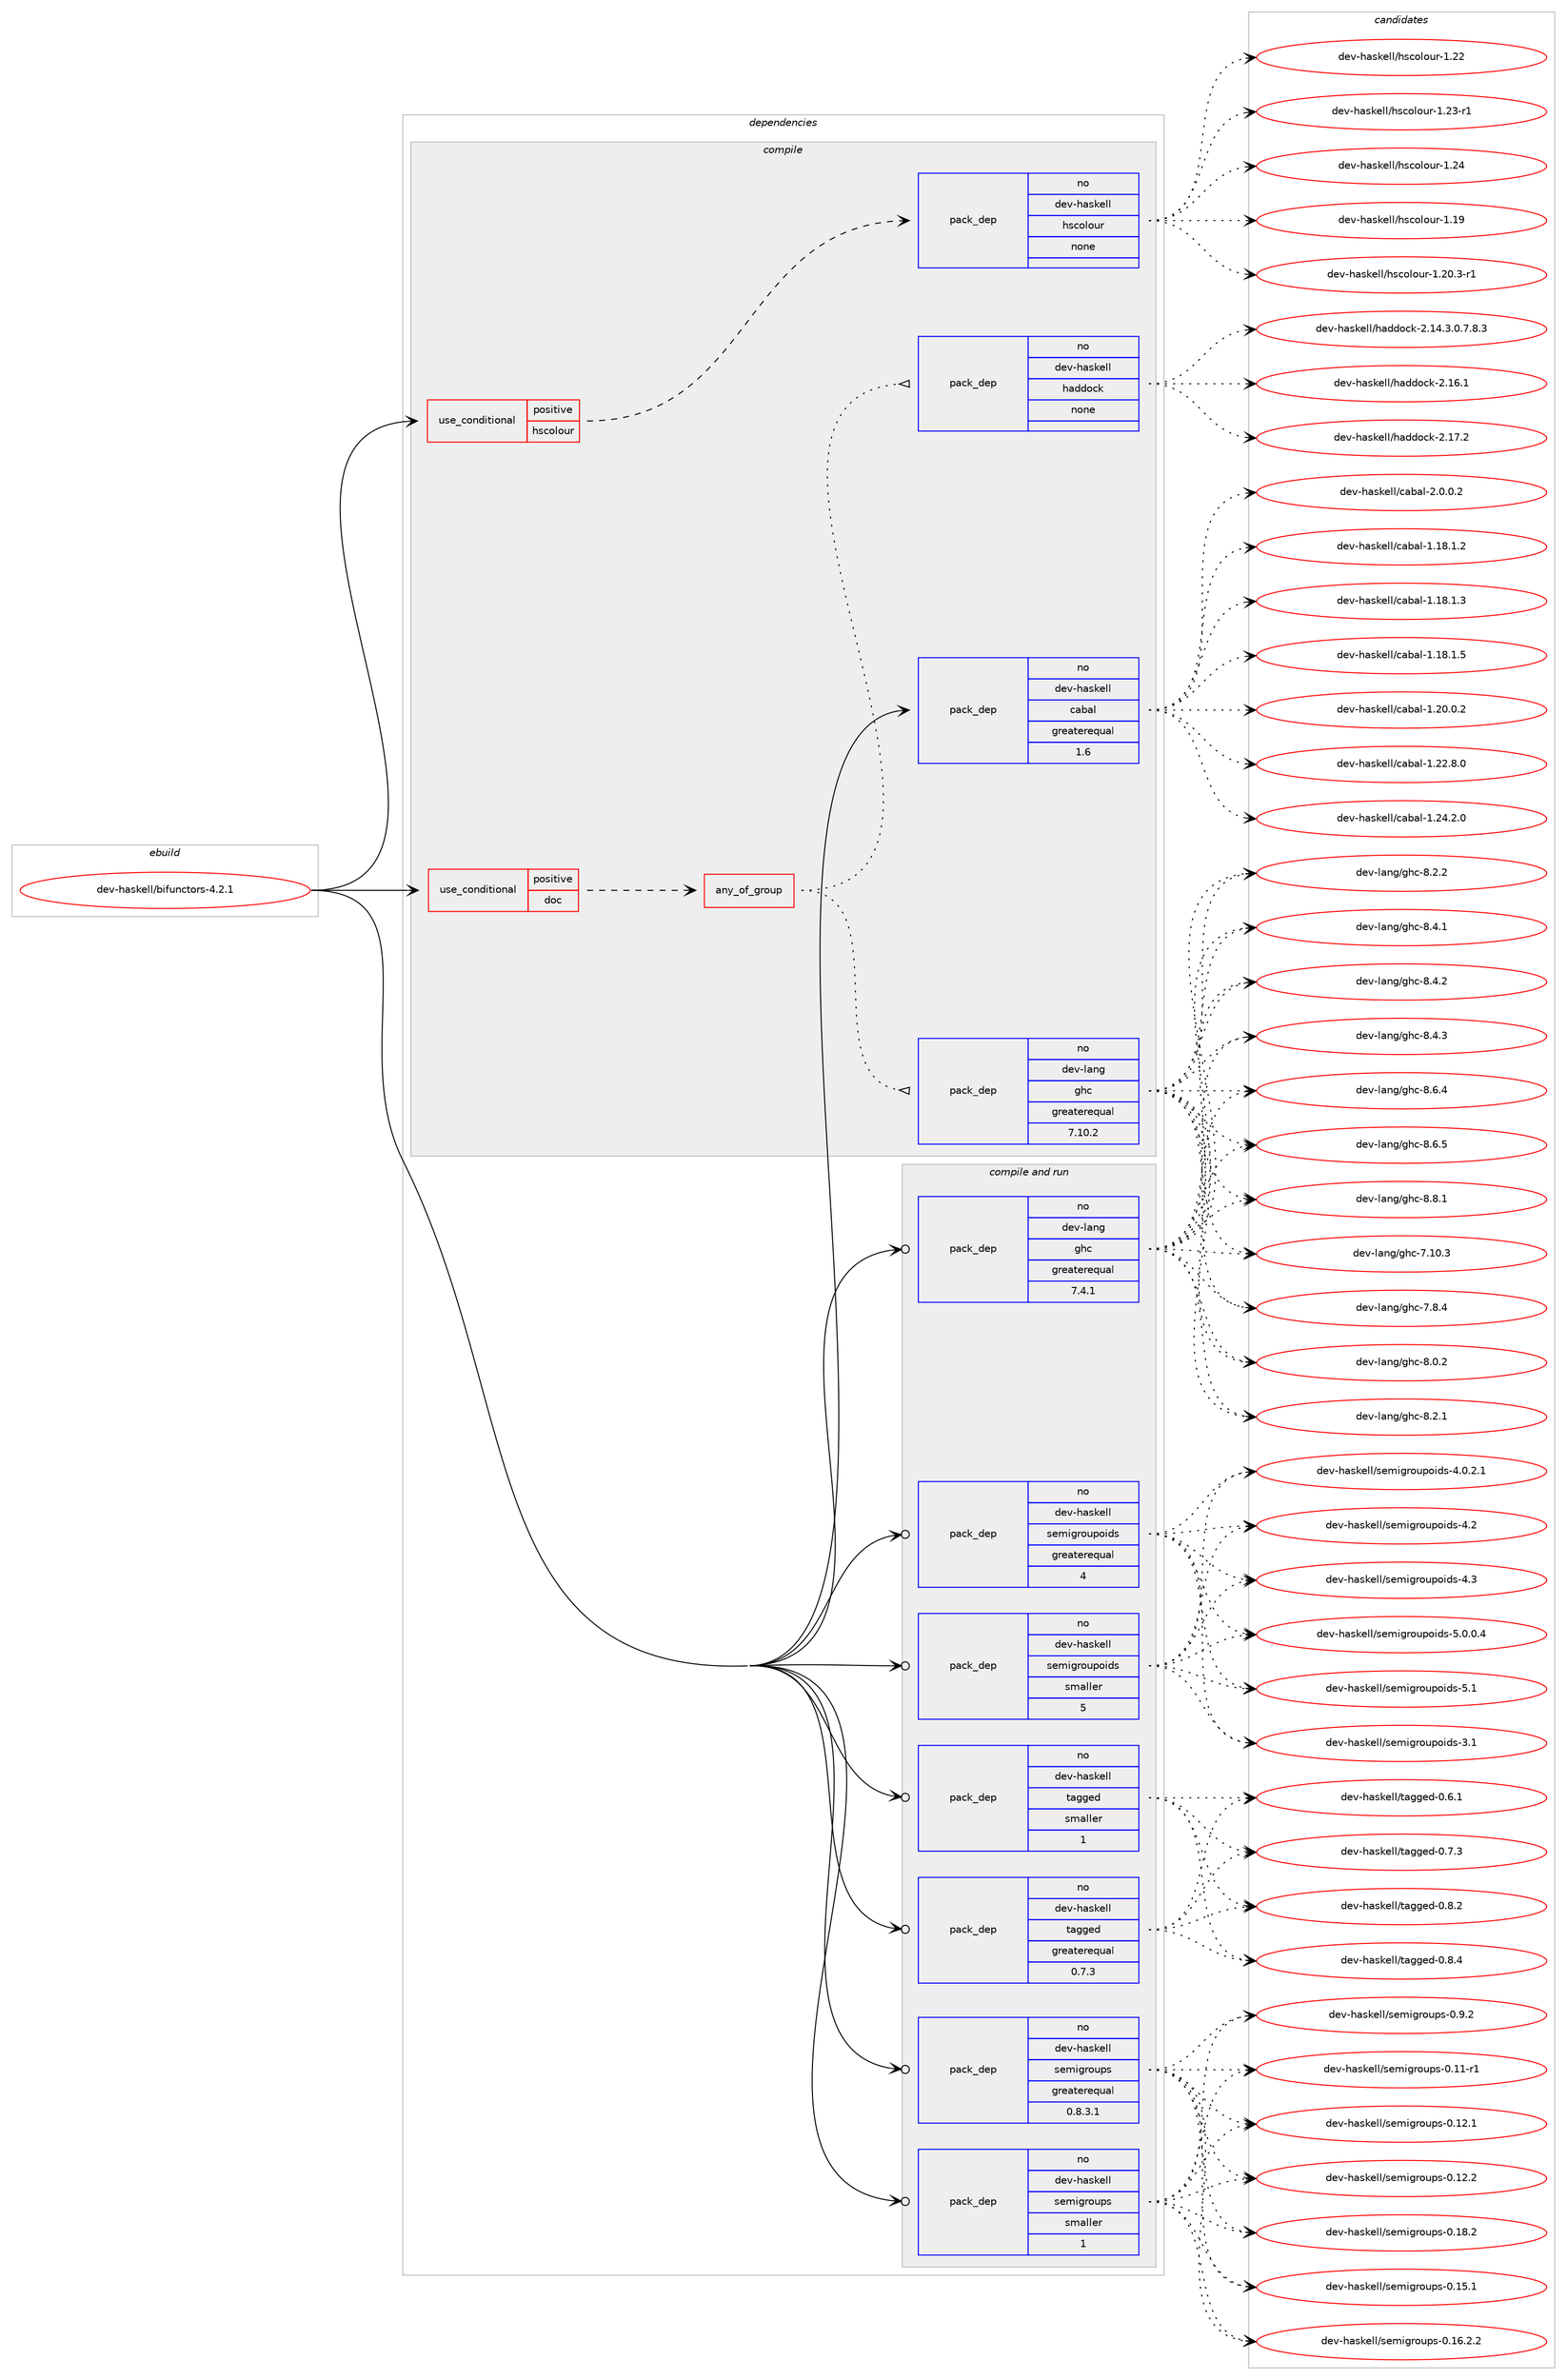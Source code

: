 digraph prolog {

# *************
# Graph options
# *************

newrank=true;
concentrate=true;
compound=true;
graph [rankdir=LR,fontname=Helvetica,fontsize=10,ranksep=1.5];#, ranksep=2.5, nodesep=0.2];
edge  [arrowhead=vee];
node  [fontname=Helvetica,fontsize=10];

# **********
# The ebuild
# **********

subgraph cluster_leftcol {
color=gray;
rank=same;
label=<<i>ebuild</i>>;
id [label="dev-haskell/bifunctors-4.2.1", color=red, width=4, href="../dev-haskell/bifunctors-4.2.1.svg"];
}

# ****************
# The dependencies
# ****************

subgraph cluster_midcol {
color=gray;
label=<<i>dependencies</i>>;
subgraph cluster_compile {
fillcolor="#eeeeee";
style=filled;
label=<<i>compile</i>>;
subgraph cond124864 {
dependency527137 [label=<<TABLE BORDER="0" CELLBORDER="1" CELLSPACING="0" CELLPADDING="4"><TR><TD ROWSPAN="3" CELLPADDING="10">use_conditional</TD></TR><TR><TD>positive</TD></TR><TR><TD>doc</TD></TR></TABLE>>, shape=none, color=red];
subgraph any9527 {
dependency527138 [label=<<TABLE BORDER="0" CELLBORDER="1" CELLSPACING="0" CELLPADDING="4"><TR><TD CELLPADDING="10">any_of_group</TD></TR></TABLE>>, shape=none, color=red];subgraph pack392389 {
dependency527139 [label=<<TABLE BORDER="0" CELLBORDER="1" CELLSPACING="0" CELLPADDING="4" WIDTH="220"><TR><TD ROWSPAN="6" CELLPADDING="30">pack_dep</TD></TR><TR><TD WIDTH="110">no</TD></TR><TR><TD>dev-haskell</TD></TR><TR><TD>haddock</TD></TR><TR><TD>none</TD></TR><TR><TD></TD></TR></TABLE>>, shape=none, color=blue];
}
dependency527138:e -> dependency527139:w [weight=20,style="dotted",arrowhead="oinv"];
subgraph pack392390 {
dependency527140 [label=<<TABLE BORDER="0" CELLBORDER="1" CELLSPACING="0" CELLPADDING="4" WIDTH="220"><TR><TD ROWSPAN="6" CELLPADDING="30">pack_dep</TD></TR><TR><TD WIDTH="110">no</TD></TR><TR><TD>dev-lang</TD></TR><TR><TD>ghc</TD></TR><TR><TD>greaterequal</TD></TR><TR><TD>7.10.2</TD></TR></TABLE>>, shape=none, color=blue];
}
dependency527138:e -> dependency527140:w [weight=20,style="dotted",arrowhead="oinv"];
}
dependency527137:e -> dependency527138:w [weight=20,style="dashed",arrowhead="vee"];
}
id:e -> dependency527137:w [weight=20,style="solid",arrowhead="vee"];
subgraph cond124865 {
dependency527141 [label=<<TABLE BORDER="0" CELLBORDER="1" CELLSPACING="0" CELLPADDING="4"><TR><TD ROWSPAN="3" CELLPADDING="10">use_conditional</TD></TR><TR><TD>positive</TD></TR><TR><TD>hscolour</TD></TR></TABLE>>, shape=none, color=red];
subgraph pack392391 {
dependency527142 [label=<<TABLE BORDER="0" CELLBORDER="1" CELLSPACING="0" CELLPADDING="4" WIDTH="220"><TR><TD ROWSPAN="6" CELLPADDING="30">pack_dep</TD></TR><TR><TD WIDTH="110">no</TD></TR><TR><TD>dev-haskell</TD></TR><TR><TD>hscolour</TD></TR><TR><TD>none</TD></TR><TR><TD></TD></TR></TABLE>>, shape=none, color=blue];
}
dependency527141:e -> dependency527142:w [weight=20,style="dashed",arrowhead="vee"];
}
id:e -> dependency527141:w [weight=20,style="solid",arrowhead="vee"];
subgraph pack392392 {
dependency527143 [label=<<TABLE BORDER="0" CELLBORDER="1" CELLSPACING="0" CELLPADDING="4" WIDTH="220"><TR><TD ROWSPAN="6" CELLPADDING="30">pack_dep</TD></TR><TR><TD WIDTH="110">no</TD></TR><TR><TD>dev-haskell</TD></TR><TR><TD>cabal</TD></TR><TR><TD>greaterequal</TD></TR><TR><TD>1.6</TD></TR></TABLE>>, shape=none, color=blue];
}
id:e -> dependency527143:w [weight=20,style="solid",arrowhead="vee"];
}
subgraph cluster_compileandrun {
fillcolor="#eeeeee";
style=filled;
label=<<i>compile and run</i>>;
subgraph pack392393 {
dependency527144 [label=<<TABLE BORDER="0" CELLBORDER="1" CELLSPACING="0" CELLPADDING="4" WIDTH="220"><TR><TD ROWSPAN="6" CELLPADDING="30">pack_dep</TD></TR><TR><TD WIDTH="110">no</TD></TR><TR><TD>dev-haskell</TD></TR><TR><TD>semigroupoids</TD></TR><TR><TD>greaterequal</TD></TR><TR><TD>4</TD></TR></TABLE>>, shape=none, color=blue];
}
id:e -> dependency527144:w [weight=20,style="solid",arrowhead="odotvee"];
subgraph pack392394 {
dependency527145 [label=<<TABLE BORDER="0" CELLBORDER="1" CELLSPACING="0" CELLPADDING="4" WIDTH="220"><TR><TD ROWSPAN="6" CELLPADDING="30">pack_dep</TD></TR><TR><TD WIDTH="110">no</TD></TR><TR><TD>dev-haskell</TD></TR><TR><TD>semigroupoids</TD></TR><TR><TD>smaller</TD></TR><TR><TD>5</TD></TR></TABLE>>, shape=none, color=blue];
}
id:e -> dependency527145:w [weight=20,style="solid",arrowhead="odotvee"];
subgraph pack392395 {
dependency527146 [label=<<TABLE BORDER="0" CELLBORDER="1" CELLSPACING="0" CELLPADDING="4" WIDTH="220"><TR><TD ROWSPAN="6" CELLPADDING="30">pack_dep</TD></TR><TR><TD WIDTH="110">no</TD></TR><TR><TD>dev-haskell</TD></TR><TR><TD>semigroups</TD></TR><TR><TD>greaterequal</TD></TR><TR><TD>0.8.3.1</TD></TR></TABLE>>, shape=none, color=blue];
}
id:e -> dependency527146:w [weight=20,style="solid",arrowhead="odotvee"];
subgraph pack392396 {
dependency527147 [label=<<TABLE BORDER="0" CELLBORDER="1" CELLSPACING="0" CELLPADDING="4" WIDTH="220"><TR><TD ROWSPAN="6" CELLPADDING="30">pack_dep</TD></TR><TR><TD WIDTH="110">no</TD></TR><TR><TD>dev-haskell</TD></TR><TR><TD>semigroups</TD></TR><TR><TD>smaller</TD></TR><TR><TD>1</TD></TR></TABLE>>, shape=none, color=blue];
}
id:e -> dependency527147:w [weight=20,style="solid",arrowhead="odotvee"];
subgraph pack392397 {
dependency527148 [label=<<TABLE BORDER="0" CELLBORDER="1" CELLSPACING="0" CELLPADDING="4" WIDTH="220"><TR><TD ROWSPAN="6" CELLPADDING="30">pack_dep</TD></TR><TR><TD WIDTH="110">no</TD></TR><TR><TD>dev-haskell</TD></TR><TR><TD>tagged</TD></TR><TR><TD>greaterequal</TD></TR><TR><TD>0.7.3</TD></TR></TABLE>>, shape=none, color=blue];
}
id:e -> dependency527148:w [weight=20,style="solid",arrowhead="odotvee"];
subgraph pack392398 {
dependency527149 [label=<<TABLE BORDER="0" CELLBORDER="1" CELLSPACING="0" CELLPADDING="4" WIDTH="220"><TR><TD ROWSPAN="6" CELLPADDING="30">pack_dep</TD></TR><TR><TD WIDTH="110">no</TD></TR><TR><TD>dev-haskell</TD></TR><TR><TD>tagged</TD></TR><TR><TD>smaller</TD></TR><TR><TD>1</TD></TR></TABLE>>, shape=none, color=blue];
}
id:e -> dependency527149:w [weight=20,style="solid",arrowhead="odotvee"];
subgraph pack392399 {
dependency527150 [label=<<TABLE BORDER="0" CELLBORDER="1" CELLSPACING="0" CELLPADDING="4" WIDTH="220"><TR><TD ROWSPAN="6" CELLPADDING="30">pack_dep</TD></TR><TR><TD WIDTH="110">no</TD></TR><TR><TD>dev-lang</TD></TR><TR><TD>ghc</TD></TR><TR><TD>greaterequal</TD></TR><TR><TD>7.4.1</TD></TR></TABLE>>, shape=none, color=blue];
}
id:e -> dependency527150:w [weight=20,style="solid",arrowhead="odotvee"];
}
subgraph cluster_run {
fillcolor="#eeeeee";
style=filled;
label=<<i>run</i>>;
}
}

# **************
# The candidates
# **************

subgraph cluster_choices {
rank=same;
color=gray;
label=<<i>candidates</i>>;

subgraph choice392389 {
color=black;
nodesep=1;
choice1001011184510497115107101108108471049710010011199107455046495246514648465546564651 [label="dev-haskell/haddock-2.14.3.0.7.8.3", color=red, width=4,href="../dev-haskell/haddock-2.14.3.0.7.8.3.svg"];
choice100101118451049711510710110810847104971001001119910745504649544649 [label="dev-haskell/haddock-2.16.1", color=red, width=4,href="../dev-haskell/haddock-2.16.1.svg"];
choice100101118451049711510710110810847104971001001119910745504649554650 [label="dev-haskell/haddock-2.17.2", color=red, width=4,href="../dev-haskell/haddock-2.17.2.svg"];
dependency527139:e -> choice1001011184510497115107101108108471049710010011199107455046495246514648465546564651:w [style=dotted,weight="100"];
dependency527139:e -> choice100101118451049711510710110810847104971001001119910745504649544649:w [style=dotted,weight="100"];
dependency527139:e -> choice100101118451049711510710110810847104971001001119910745504649554650:w [style=dotted,weight="100"];
}
subgraph choice392390 {
color=black;
nodesep=1;
choice1001011184510897110103471031049945554649484651 [label="dev-lang/ghc-7.10.3", color=red, width=4,href="../dev-lang/ghc-7.10.3.svg"];
choice10010111845108971101034710310499455546564652 [label="dev-lang/ghc-7.8.4", color=red, width=4,href="../dev-lang/ghc-7.8.4.svg"];
choice10010111845108971101034710310499455646484650 [label="dev-lang/ghc-8.0.2", color=red, width=4,href="../dev-lang/ghc-8.0.2.svg"];
choice10010111845108971101034710310499455646504649 [label="dev-lang/ghc-8.2.1", color=red, width=4,href="../dev-lang/ghc-8.2.1.svg"];
choice10010111845108971101034710310499455646504650 [label="dev-lang/ghc-8.2.2", color=red, width=4,href="../dev-lang/ghc-8.2.2.svg"];
choice10010111845108971101034710310499455646524649 [label="dev-lang/ghc-8.4.1", color=red, width=4,href="../dev-lang/ghc-8.4.1.svg"];
choice10010111845108971101034710310499455646524650 [label="dev-lang/ghc-8.4.2", color=red, width=4,href="../dev-lang/ghc-8.4.2.svg"];
choice10010111845108971101034710310499455646524651 [label="dev-lang/ghc-8.4.3", color=red, width=4,href="../dev-lang/ghc-8.4.3.svg"];
choice10010111845108971101034710310499455646544652 [label="dev-lang/ghc-8.6.4", color=red, width=4,href="../dev-lang/ghc-8.6.4.svg"];
choice10010111845108971101034710310499455646544653 [label="dev-lang/ghc-8.6.5", color=red, width=4,href="../dev-lang/ghc-8.6.5.svg"];
choice10010111845108971101034710310499455646564649 [label="dev-lang/ghc-8.8.1", color=red, width=4,href="../dev-lang/ghc-8.8.1.svg"];
dependency527140:e -> choice1001011184510897110103471031049945554649484651:w [style=dotted,weight="100"];
dependency527140:e -> choice10010111845108971101034710310499455546564652:w [style=dotted,weight="100"];
dependency527140:e -> choice10010111845108971101034710310499455646484650:w [style=dotted,weight="100"];
dependency527140:e -> choice10010111845108971101034710310499455646504649:w [style=dotted,weight="100"];
dependency527140:e -> choice10010111845108971101034710310499455646504650:w [style=dotted,weight="100"];
dependency527140:e -> choice10010111845108971101034710310499455646524649:w [style=dotted,weight="100"];
dependency527140:e -> choice10010111845108971101034710310499455646524650:w [style=dotted,weight="100"];
dependency527140:e -> choice10010111845108971101034710310499455646524651:w [style=dotted,weight="100"];
dependency527140:e -> choice10010111845108971101034710310499455646544652:w [style=dotted,weight="100"];
dependency527140:e -> choice10010111845108971101034710310499455646544653:w [style=dotted,weight="100"];
dependency527140:e -> choice10010111845108971101034710310499455646564649:w [style=dotted,weight="100"];
}
subgraph choice392391 {
color=black;
nodesep=1;
choice100101118451049711510710110810847104115991111081111171144549464957 [label="dev-haskell/hscolour-1.19", color=red, width=4,href="../dev-haskell/hscolour-1.19.svg"];
choice10010111845104971151071011081084710411599111108111117114454946504846514511449 [label="dev-haskell/hscolour-1.20.3-r1", color=red, width=4,href="../dev-haskell/hscolour-1.20.3-r1.svg"];
choice100101118451049711510710110810847104115991111081111171144549465050 [label="dev-haskell/hscolour-1.22", color=red, width=4,href="../dev-haskell/hscolour-1.22.svg"];
choice1001011184510497115107101108108471041159911110811111711445494650514511449 [label="dev-haskell/hscolour-1.23-r1", color=red, width=4,href="../dev-haskell/hscolour-1.23-r1.svg"];
choice100101118451049711510710110810847104115991111081111171144549465052 [label="dev-haskell/hscolour-1.24", color=red, width=4,href="../dev-haskell/hscolour-1.24.svg"];
dependency527142:e -> choice100101118451049711510710110810847104115991111081111171144549464957:w [style=dotted,weight="100"];
dependency527142:e -> choice10010111845104971151071011081084710411599111108111117114454946504846514511449:w [style=dotted,weight="100"];
dependency527142:e -> choice100101118451049711510710110810847104115991111081111171144549465050:w [style=dotted,weight="100"];
dependency527142:e -> choice1001011184510497115107101108108471041159911110811111711445494650514511449:w [style=dotted,weight="100"];
dependency527142:e -> choice100101118451049711510710110810847104115991111081111171144549465052:w [style=dotted,weight="100"];
}
subgraph choice392392 {
color=black;
nodesep=1;
choice10010111845104971151071011081084799979897108454946495646494650 [label="dev-haskell/cabal-1.18.1.2", color=red, width=4,href="../dev-haskell/cabal-1.18.1.2.svg"];
choice10010111845104971151071011081084799979897108454946495646494651 [label="dev-haskell/cabal-1.18.1.3", color=red, width=4,href="../dev-haskell/cabal-1.18.1.3.svg"];
choice10010111845104971151071011081084799979897108454946495646494653 [label="dev-haskell/cabal-1.18.1.5", color=red, width=4,href="../dev-haskell/cabal-1.18.1.5.svg"];
choice10010111845104971151071011081084799979897108454946504846484650 [label="dev-haskell/cabal-1.20.0.2", color=red, width=4,href="../dev-haskell/cabal-1.20.0.2.svg"];
choice10010111845104971151071011081084799979897108454946505046564648 [label="dev-haskell/cabal-1.22.8.0", color=red, width=4,href="../dev-haskell/cabal-1.22.8.0.svg"];
choice10010111845104971151071011081084799979897108454946505246504648 [label="dev-haskell/cabal-1.24.2.0", color=red, width=4,href="../dev-haskell/cabal-1.24.2.0.svg"];
choice100101118451049711510710110810847999798971084550464846484650 [label="dev-haskell/cabal-2.0.0.2", color=red, width=4,href="../dev-haskell/cabal-2.0.0.2.svg"];
dependency527143:e -> choice10010111845104971151071011081084799979897108454946495646494650:w [style=dotted,weight="100"];
dependency527143:e -> choice10010111845104971151071011081084799979897108454946495646494651:w [style=dotted,weight="100"];
dependency527143:e -> choice10010111845104971151071011081084799979897108454946495646494653:w [style=dotted,weight="100"];
dependency527143:e -> choice10010111845104971151071011081084799979897108454946504846484650:w [style=dotted,weight="100"];
dependency527143:e -> choice10010111845104971151071011081084799979897108454946505046564648:w [style=dotted,weight="100"];
dependency527143:e -> choice10010111845104971151071011081084799979897108454946505246504648:w [style=dotted,weight="100"];
dependency527143:e -> choice100101118451049711510710110810847999798971084550464846484650:w [style=dotted,weight="100"];
}
subgraph choice392393 {
color=black;
nodesep=1;
choice10010111845104971151071011081084711510110910510311411111711211110510011545514649 [label="dev-haskell/semigroupoids-3.1", color=red, width=4,href="../dev-haskell/semigroupoids-3.1.svg"];
choice1001011184510497115107101108108471151011091051031141111171121111051001154552464846504649 [label="dev-haskell/semigroupoids-4.0.2.1", color=red, width=4,href="../dev-haskell/semigroupoids-4.0.2.1.svg"];
choice10010111845104971151071011081084711510110910510311411111711211110510011545524650 [label="dev-haskell/semigroupoids-4.2", color=red, width=4,href="../dev-haskell/semigroupoids-4.2.svg"];
choice10010111845104971151071011081084711510110910510311411111711211110510011545524651 [label="dev-haskell/semigroupoids-4.3", color=red, width=4,href="../dev-haskell/semigroupoids-4.3.svg"];
choice1001011184510497115107101108108471151011091051031141111171121111051001154553464846484652 [label="dev-haskell/semigroupoids-5.0.0.4", color=red, width=4,href="../dev-haskell/semigroupoids-5.0.0.4.svg"];
choice10010111845104971151071011081084711510110910510311411111711211110510011545534649 [label="dev-haskell/semigroupoids-5.1", color=red, width=4,href="../dev-haskell/semigroupoids-5.1.svg"];
dependency527144:e -> choice10010111845104971151071011081084711510110910510311411111711211110510011545514649:w [style=dotted,weight="100"];
dependency527144:e -> choice1001011184510497115107101108108471151011091051031141111171121111051001154552464846504649:w [style=dotted,weight="100"];
dependency527144:e -> choice10010111845104971151071011081084711510110910510311411111711211110510011545524650:w [style=dotted,weight="100"];
dependency527144:e -> choice10010111845104971151071011081084711510110910510311411111711211110510011545524651:w [style=dotted,weight="100"];
dependency527144:e -> choice1001011184510497115107101108108471151011091051031141111171121111051001154553464846484652:w [style=dotted,weight="100"];
dependency527144:e -> choice10010111845104971151071011081084711510110910510311411111711211110510011545534649:w [style=dotted,weight="100"];
}
subgraph choice392394 {
color=black;
nodesep=1;
choice10010111845104971151071011081084711510110910510311411111711211110510011545514649 [label="dev-haskell/semigroupoids-3.1", color=red, width=4,href="../dev-haskell/semigroupoids-3.1.svg"];
choice1001011184510497115107101108108471151011091051031141111171121111051001154552464846504649 [label="dev-haskell/semigroupoids-4.0.2.1", color=red, width=4,href="../dev-haskell/semigroupoids-4.0.2.1.svg"];
choice10010111845104971151071011081084711510110910510311411111711211110510011545524650 [label="dev-haskell/semigroupoids-4.2", color=red, width=4,href="../dev-haskell/semigroupoids-4.2.svg"];
choice10010111845104971151071011081084711510110910510311411111711211110510011545524651 [label="dev-haskell/semigroupoids-4.3", color=red, width=4,href="../dev-haskell/semigroupoids-4.3.svg"];
choice1001011184510497115107101108108471151011091051031141111171121111051001154553464846484652 [label="dev-haskell/semigroupoids-5.0.0.4", color=red, width=4,href="../dev-haskell/semigroupoids-5.0.0.4.svg"];
choice10010111845104971151071011081084711510110910510311411111711211110510011545534649 [label="dev-haskell/semigroupoids-5.1", color=red, width=4,href="../dev-haskell/semigroupoids-5.1.svg"];
dependency527145:e -> choice10010111845104971151071011081084711510110910510311411111711211110510011545514649:w [style=dotted,weight="100"];
dependency527145:e -> choice1001011184510497115107101108108471151011091051031141111171121111051001154552464846504649:w [style=dotted,weight="100"];
dependency527145:e -> choice10010111845104971151071011081084711510110910510311411111711211110510011545524650:w [style=dotted,weight="100"];
dependency527145:e -> choice10010111845104971151071011081084711510110910510311411111711211110510011545524651:w [style=dotted,weight="100"];
dependency527145:e -> choice1001011184510497115107101108108471151011091051031141111171121111051001154553464846484652:w [style=dotted,weight="100"];
dependency527145:e -> choice10010111845104971151071011081084711510110910510311411111711211110510011545534649:w [style=dotted,weight="100"];
}
subgraph choice392395 {
color=black;
nodesep=1;
choice10010111845104971151071011081084711510110910510311411111711211545484649494511449 [label="dev-haskell/semigroups-0.11-r1", color=red, width=4,href="../dev-haskell/semigroups-0.11-r1.svg"];
choice10010111845104971151071011081084711510110910510311411111711211545484649504649 [label="dev-haskell/semigroups-0.12.1", color=red, width=4,href="../dev-haskell/semigroups-0.12.1.svg"];
choice10010111845104971151071011081084711510110910510311411111711211545484649504650 [label="dev-haskell/semigroups-0.12.2", color=red, width=4,href="../dev-haskell/semigroups-0.12.2.svg"];
choice10010111845104971151071011081084711510110910510311411111711211545484649534649 [label="dev-haskell/semigroups-0.15.1", color=red, width=4,href="../dev-haskell/semigroups-0.15.1.svg"];
choice100101118451049711510710110810847115101109105103114111117112115454846495446504650 [label="dev-haskell/semigroups-0.16.2.2", color=red, width=4,href="../dev-haskell/semigroups-0.16.2.2.svg"];
choice10010111845104971151071011081084711510110910510311411111711211545484649564650 [label="dev-haskell/semigroups-0.18.2", color=red, width=4,href="../dev-haskell/semigroups-0.18.2.svg"];
choice100101118451049711510710110810847115101109105103114111117112115454846574650 [label="dev-haskell/semigroups-0.9.2", color=red, width=4,href="../dev-haskell/semigroups-0.9.2.svg"];
dependency527146:e -> choice10010111845104971151071011081084711510110910510311411111711211545484649494511449:w [style=dotted,weight="100"];
dependency527146:e -> choice10010111845104971151071011081084711510110910510311411111711211545484649504649:w [style=dotted,weight="100"];
dependency527146:e -> choice10010111845104971151071011081084711510110910510311411111711211545484649504650:w [style=dotted,weight="100"];
dependency527146:e -> choice10010111845104971151071011081084711510110910510311411111711211545484649534649:w [style=dotted,weight="100"];
dependency527146:e -> choice100101118451049711510710110810847115101109105103114111117112115454846495446504650:w [style=dotted,weight="100"];
dependency527146:e -> choice10010111845104971151071011081084711510110910510311411111711211545484649564650:w [style=dotted,weight="100"];
dependency527146:e -> choice100101118451049711510710110810847115101109105103114111117112115454846574650:w [style=dotted,weight="100"];
}
subgraph choice392396 {
color=black;
nodesep=1;
choice10010111845104971151071011081084711510110910510311411111711211545484649494511449 [label="dev-haskell/semigroups-0.11-r1", color=red, width=4,href="../dev-haskell/semigroups-0.11-r1.svg"];
choice10010111845104971151071011081084711510110910510311411111711211545484649504649 [label="dev-haskell/semigroups-0.12.1", color=red, width=4,href="../dev-haskell/semigroups-0.12.1.svg"];
choice10010111845104971151071011081084711510110910510311411111711211545484649504650 [label="dev-haskell/semigroups-0.12.2", color=red, width=4,href="../dev-haskell/semigroups-0.12.2.svg"];
choice10010111845104971151071011081084711510110910510311411111711211545484649534649 [label="dev-haskell/semigroups-0.15.1", color=red, width=4,href="../dev-haskell/semigroups-0.15.1.svg"];
choice100101118451049711510710110810847115101109105103114111117112115454846495446504650 [label="dev-haskell/semigroups-0.16.2.2", color=red, width=4,href="../dev-haskell/semigroups-0.16.2.2.svg"];
choice10010111845104971151071011081084711510110910510311411111711211545484649564650 [label="dev-haskell/semigroups-0.18.2", color=red, width=4,href="../dev-haskell/semigroups-0.18.2.svg"];
choice100101118451049711510710110810847115101109105103114111117112115454846574650 [label="dev-haskell/semigroups-0.9.2", color=red, width=4,href="../dev-haskell/semigroups-0.9.2.svg"];
dependency527147:e -> choice10010111845104971151071011081084711510110910510311411111711211545484649494511449:w [style=dotted,weight="100"];
dependency527147:e -> choice10010111845104971151071011081084711510110910510311411111711211545484649504649:w [style=dotted,weight="100"];
dependency527147:e -> choice10010111845104971151071011081084711510110910510311411111711211545484649504650:w [style=dotted,weight="100"];
dependency527147:e -> choice10010111845104971151071011081084711510110910510311411111711211545484649534649:w [style=dotted,weight="100"];
dependency527147:e -> choice100101118451049711510710110810847115101109105103114111117112115454846495446504650:w [style=dotted,weight="100"];
dependency527147:e -> choice10010111845104971151071011081084711510110910510311411111711211545484649564650:w [style=dotted,weight="100"];
dependency527147:e -> choice100101118451049711510710110810847115101109105103114111117112115454846574650:w [style=dotted,weight="100"];
}
subgraph choice392397 {
color=black;
nodesep=1;
choice10010111845104971151071011081084711697103103101100454846544649 [label="dev-haskell/tagged-0.6.1", color=red, width=4,href="../dev-haskell/tagged-0.6.1.svg"];
choice10010111845104971151071011081084711697103103101100454846554651 [label="dev-haskell/tagged-0.7.3", color=red, width=4,href="../dev-haskell/tagged-0.7.3.svg"];
choice10010111845104971151071011081084711697103103101100454846564650 [label="dev-haskell/tagged-0.8.2", color=red, width=4,href="../dev-haskell/tagged-0.8.2.svg"];
choice10010111845104971151071011081084711697103103101100454846564652 [label="dev-haskell/tagged-0.8.4", color=red, width=4,href="../dev-haskell/tagged-0.8.4.svg"];
dependency527148:e -> choice10010111845104971151071011081084711697103103101100454846544649:w [style=dotted,weight="100"];
dependency527148:e -> choice10010111845104971151071011081084711697103103101100454846554651:w [style=dotted,weight="100"];
dependency527148:e -> choice10010111845104971151071011081084711697103103101100454846564650:w [style=dotted,weight="100"];
dependency527148:e -> choice10010111845104971151071011081084711697103103101100454846564652:w [style=dotted,weight="100"];
}
subgraph choice392398 {
color=black;
nodesep=1;
choice10010111845104971151071011081084711697103103101100454846544649 [label="dev-haskell/tagged-0.6.1", color=red, width=4,href="../dev-haskell/tagged-0.6.1.svg"];
choice10010111845104971151071011081084711697103103101100454846554651 [label="dev-haskell/tagged-0.7.3", color=red, width=4,href="../dev-haskell/tagged-0.7.3.svg"];
choice10010111845104971151071011081084711697103103101100454846564650 [label="dev-haskell/tagged-0.8.2", color=red, width=4,href="../dev-haskell/tagged-0.8.2.svg"];
choice10010111845104971151071011081084711697103103101100454846564652 [label="dev-haskell/tagged-0.8.4", color=red, width=4,href="../dev-haskell/tagged-0.8.4.svg"];
dependency527149:e -> choice10010111845104971151071011081084711697103103101100454846544649:w [style=dotted,weight="100"];
dependency527149:e -> choice10010111845104971151071011081084711697103103101100454846554651:w [style=dotted,weight="100"];
dependency527149:e -> choice10010111845104971151071011081084711697103103101100454846564650:w [style=dotted,weight="100"];
dependency527149:e -> choice10010111845104971151071011081084711697103103101100454846564652:w [style=dotted,weight="100"];
}
subgraph choice392399 {
color=black;
nodesep=1;
choice1001011184510897110103471031049945554649484651 [label="dev-lang/ghc-7.10.3", color=red, width=4,href="../dev-lang/ghc-7.10.3.svg"];
choice10010111845108971101034710310499455546564652 [label="dev-lang/ghc-7.8.4", color=red, width=4,href="../dev-lang/ghc-7.8.4.svg"];
choice10010111845108971101034710310499455646484650 [label="dev-lang/ghc-8.0.2", color=red, width=4,href="../dev-lang/ghc-8.0.2.svg"];
choice10010111845108971101034710310499455646504649 [label="dev-lang/ghc-8.2.1", color=red, width=4,href="../dev-lang/ghc-8.2.1.svg"];
choice10010111845108971101034710310499455646504650 [label="dev-lang/ghc-8.2.2", color=red, width=4,href="../dev-lang/ghc-8.2.2.svg"];
choice10010111845108971101034710310499455646524649 [label="dev-lang/ghc-8.4.1", color=red, width=4,href="../dev-lang/ghc-8.4.1.svg"];
choice10010111845108971101034710310499455646524650 [label="dev-lang/ghc-8.4.2", color=red, width=4,href="../dev-lang/ghc-8.4.2.svg"];
choice10010111845108971101034710310499455646524651 [label="dev-lang/ghc-8.4.3", color=red, width=4,href="../dev-lang/ghc-8.4.3.svg"];
choice10010111845108971101034710310499455646544652 [label="dev-lang/ghc-8.6.4", color=red, width=4,href="../dev-lang/ghc-8.6.4.svg"];
choice10010111845108971101034710310499455646544653 [label="dev-lang/ghc-8.6.5", color=red, width=4,href="../dev-lang/ghc-8.6.5.svg"];
choice10010111845108971101034710310499455646564649 [label="dev-lang/ghc-8.8.1", color=red, width=4,href="../dev-lang/ghc-8.8.1.svg"];
dependency527150:e -> choice1001011184510897110103471031049945554649484651:w [style=dotted,weight="100"];
dependency527150:e -> choice10010111845108971101034710310499455546564652:w [style=dotted,weight="100"];
dependency527150:e -> choice10010111845108971101034710310499455646484650:w [style=dotted,weight="100"];
dependency527150:e -> choice10010111845108971101034710310499455646504649:w [style=dotted,weight="100"];
dependency527150:e -> choice10010111845108971101034710310499455646504650:w [style=dotted,weight="100"];
dependency527150:e -> choice10010111845108971101034710310499455646524649:w [style=dotted,weight="100"];
dependency527150:e -> choice10010111845108971101034710310499455646524650:w [style=dotted,weight="100"];
dependency527150:e -> choice10010111845108971101034710310499455646524651:w [style=dotted,weight="100"];
dependency527150:e -> choice10010111845108971101034710310499455646544652:w [style=dotted,weight="100"];
dependency527150:e -> choice10010111845108971101034710310499455646544653:w [style=dotted,weight="100"];
dependency527150:e -> choice10010111845108971101034710310499455646564649:w [style=dotted,weight="100"];
}
}

}
